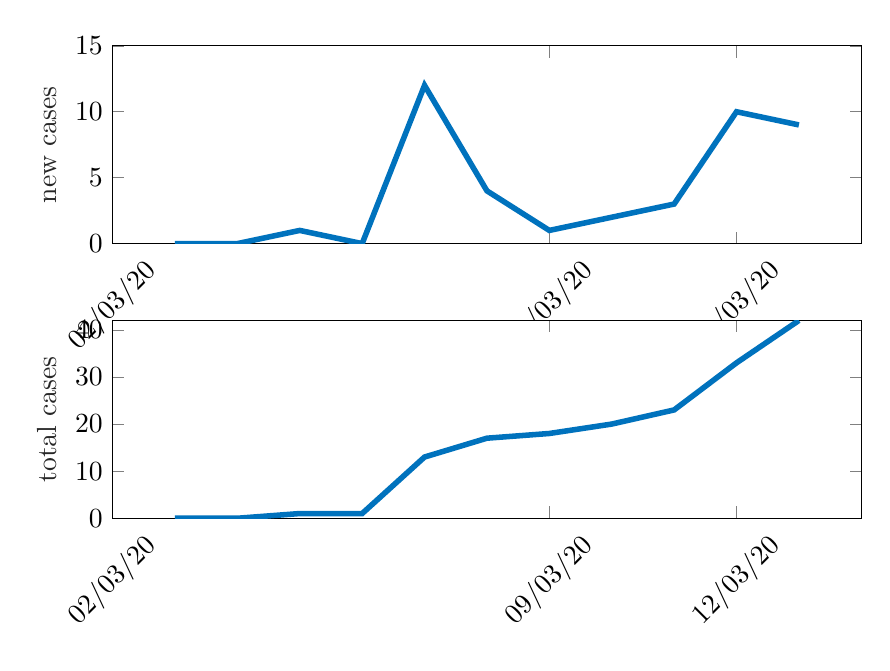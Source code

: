 % This file was created by matlab2tikz.
%
\definecolor{mycolor1}{rgb}{0.0,0.447,0.741}%
%
\begin{tikzpicture}

\begin{axis}[%
width=9.509cm,
height=2.512cm,
at={(0cm,3.488cm)},
scale only axis,
xmin=0,
xmax=12,
xtick={0,7,10},
xticklabels={{02/03/20},{09/03/20},{12/03/20}},
xticklabel style={rotate=45},
ymin=0,
ymax=15,
ylabel style={font=\color{white!15!black}},
ylabel={new cases},
axis background/.style={fill=white}
]
\addplot [color=mycolor1, line width=2.0pt, forget plot]
  table[row sep=crcr]{%
1	0\\
2	0\\
3	1\\
4	0\\
5	12\\
6	4\\
7	1\\
8	2\\
9	3\\
10	10\\
11	9\\
};
\end{axis}

\begin{axis}[%
width=9.509cm,
height=2.512cm,
at={(0cm,0cm)},
scale only axis,
xmin=0,
xmax=12,
xtick={0,7,10},
xticklabels={{02/03/20},{09/03/20},{12/03/20}},
xticklabel style={rotate=45},
ymin=0,
ymax=42,
ylabel style={font=\color{white!15!black}},
ylabel={total cases},
axis background/.style={fill=white}
]
\addplot [color=mycolor1, line width=2.0pt, forget plot]
  table[row sep=crcr]{%
1	0\\
2	0\\
3	1\\
4	1\\
5	13\\
6	17\\
7	18\\
8	20\\
9	23\\
10	33\\
11	42\\
};
\end{axis}
\end{tikzpicture}%